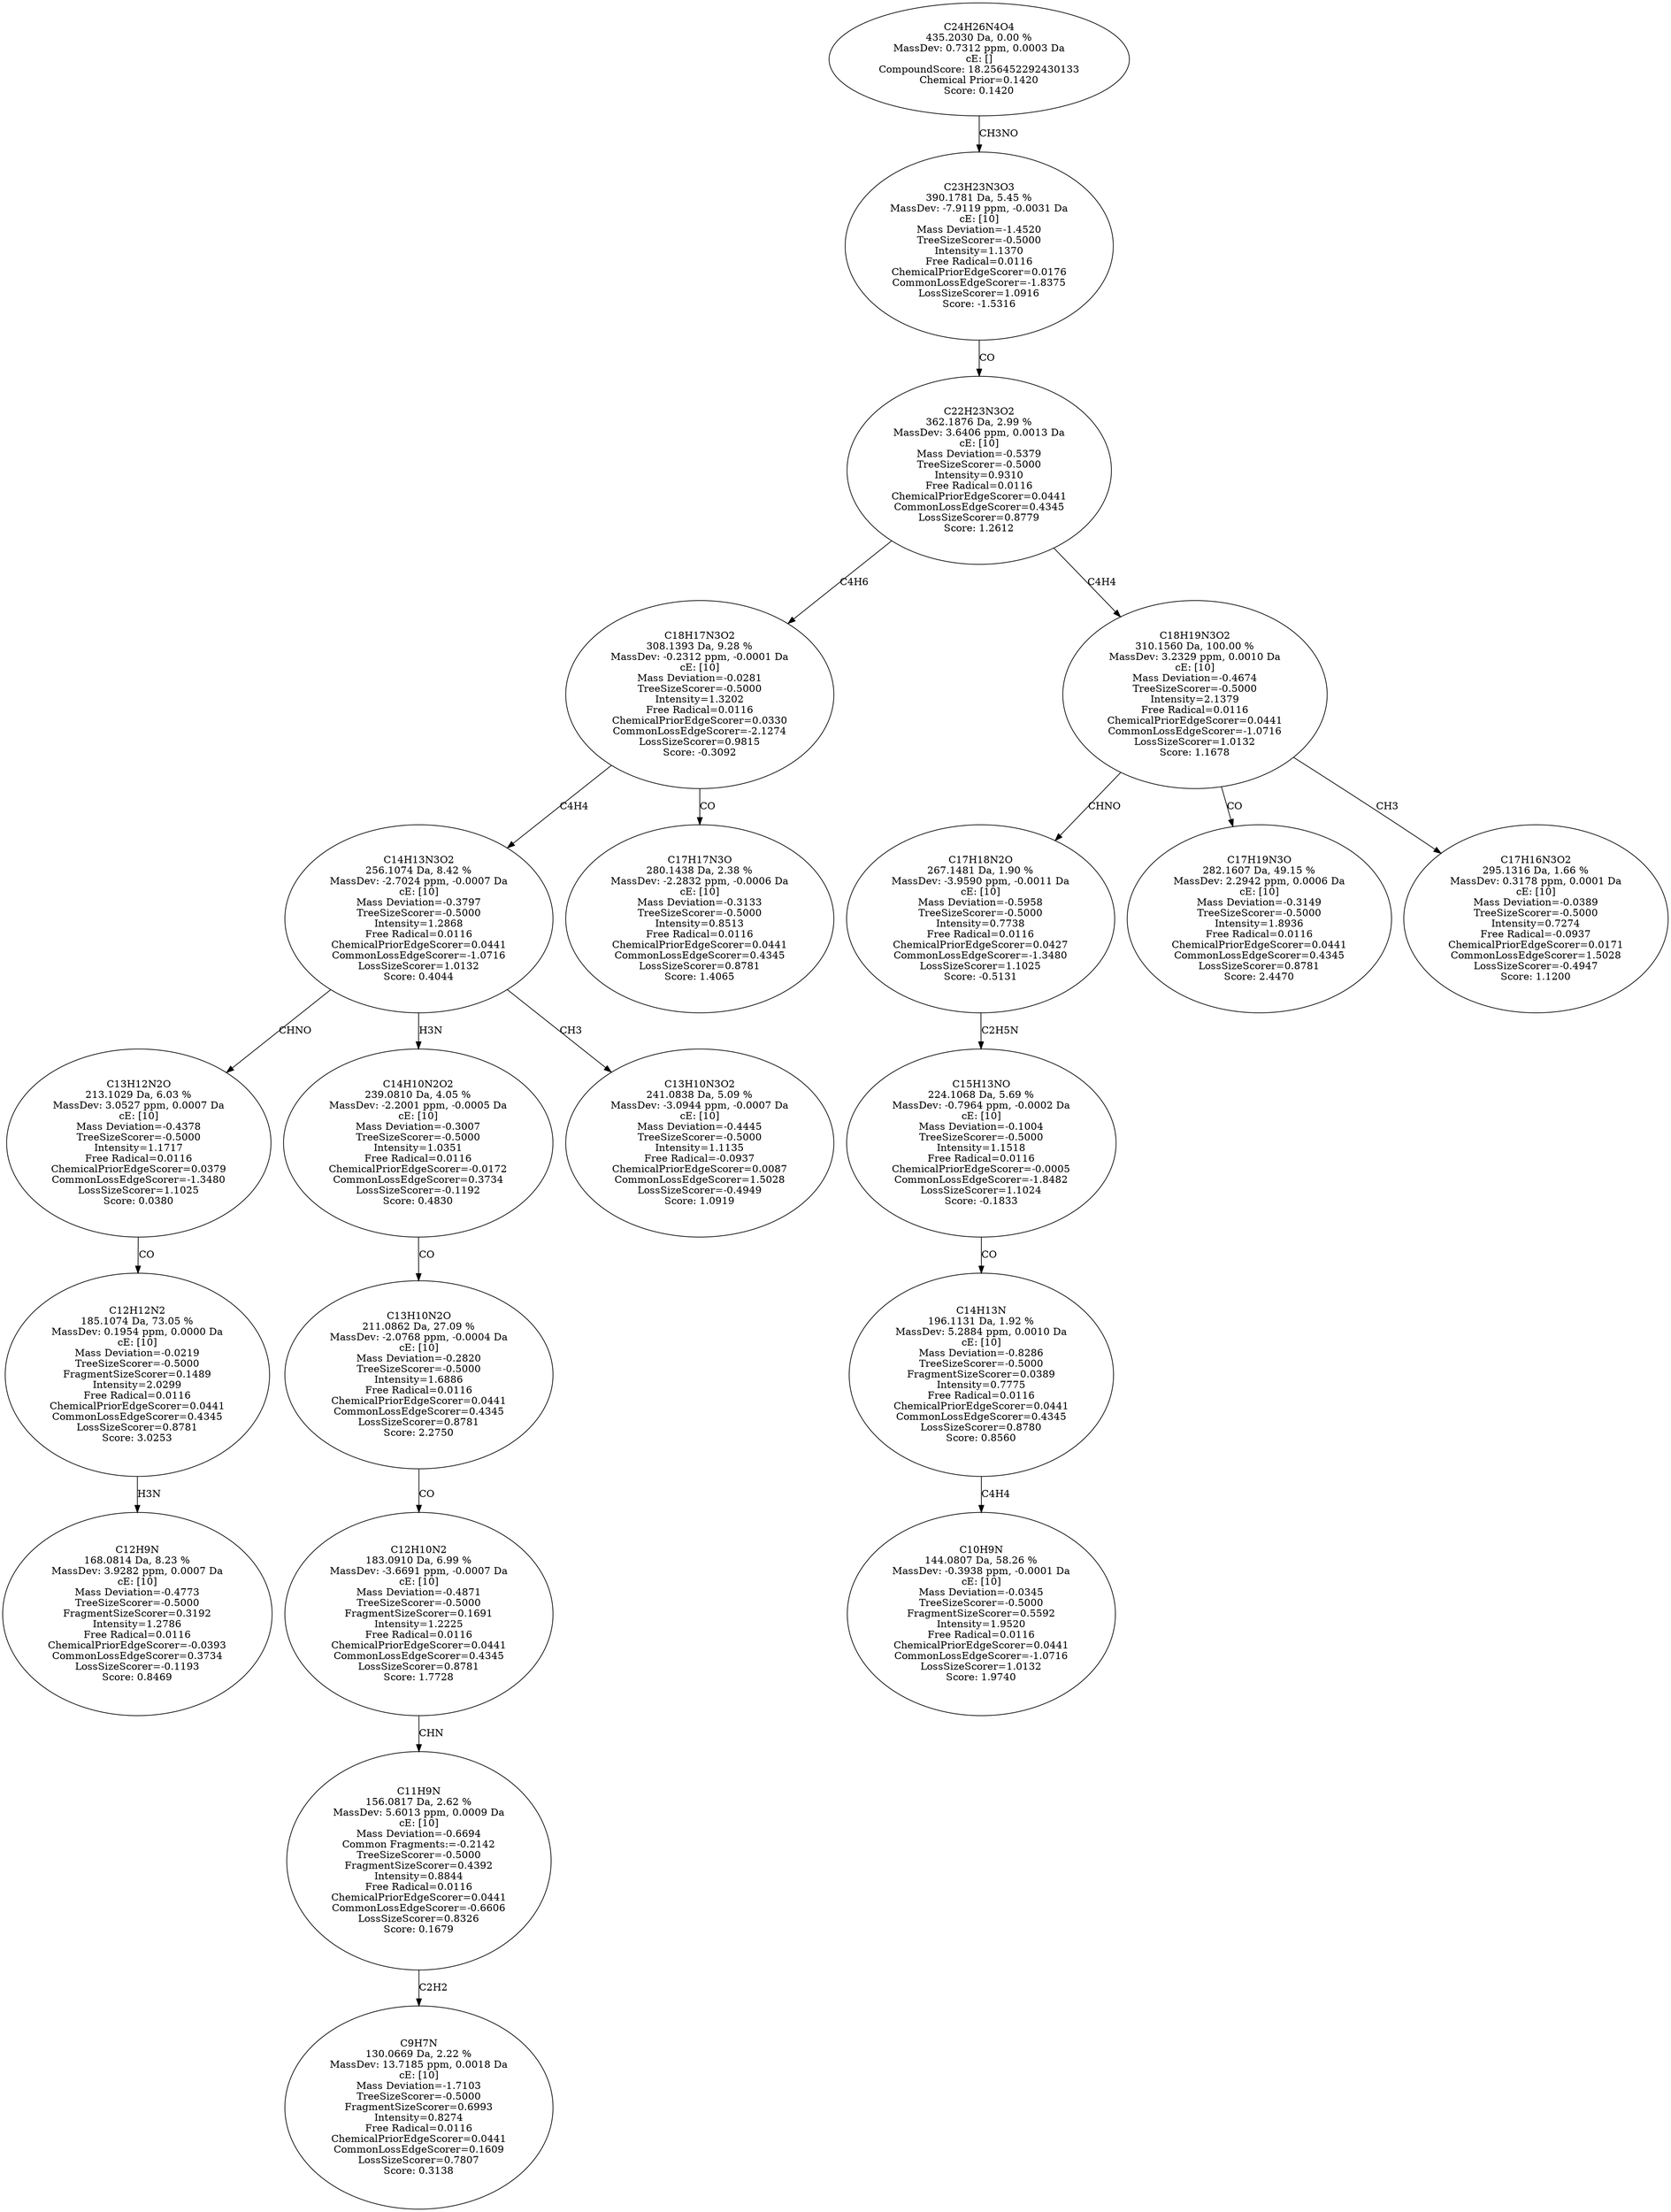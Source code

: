 strict digraph {
v1 [label="C12H9N\n168.0814 Da, 8.23 %\nMassDev: 3.9282 ppm, 0.0007 Da\ncE: [10]\nMass Deviation=-0.4773\nTreeSizeScorer=-0.5000\nFragmentSizeScorer=0.3192\nIntensity=1.2786\nFree Radical=0.0116\nChemicalPriorEdgeScorer=-0.0393\nCommonLossEdgeScorer=0.3734\nLossSizeScorer=-0.1193\nScore: 0.8469"];
v2 [label="C12H12N2\n185.1074 Da, 73.05 %\nMassDev: 0.1954 ppm, 0.0000 Da\ncE: [10]\nMass Deviation=-0.0219\nTreeSizeScorer=-0.5000\nFragmentSizeScorer=0.1489\nIntensity=2.0299\nFree Radical=0.0116\nChemicalPriorEdgeScorer=0.0441\nCommonLossEdgeScorer=0.4345\nLossSizeScorer=0.8781\nScore: 3.0253"];
v3 [label="C13H12N2O\n213.1029 Da, 6.03 %\nMassDev: 3.0527 ppm, 0.0007 Da\ncE: [10]\nMass Deviation=-0.4378\nTreeSizeScorer=-0.5000\nIntensity=1.1717\nFree Radical=0.0116\nChemicalPriorEdgeScorer=0.0379\nCommonLossEdgeScorer=-1.3480\nLossSizeScorer=1.1025\nScore: 0.0380"];
v4 [label="C9H7N\n130.0669 Da, 2.22 %\nMassDev: 13.7185 ppm, 0.0018 Da\ncE: [10]\nMass Deviation=-1.7103\nTreeSizeScorer=-0.5000\nFragmentSizeScorer=0.6993\nIntensity=0.8274\nFree Radical=0.0116\nChemicalPriorEdgeScorer=0.0441\nCommonLossEdgeScorer=0.1609\nLossSizeScorer=0.7807\nScore: 0.3138"];
v5 [label="C11H9N\n156.0817 Da, 2.62 %\nMassDev: 5.6013 ppm, 0.0009 Da\ncE: [10]\nMass Deviation=-0.6694\nCommon Fragments:=-0.2142\nTreeSizeScorer=-0.5000\nFragmentSizeScorer=0.4392\nIntensity=0.8844\nFree Radical=0.0116\nChemicalPriorEdgeScorer=0.0441\nCommonLossEdgeScorer=-0.6606\nLossSizeScorer=0.8326\nScore: 0.1679"];
v6 [label="C12H10N2\n183.0910 Da, 6.99 %\nMassDev: -3.6691 ppm, -0.0007 Da\ncE: [10]\nMass Deviation=-0.4871\nTreeSizeScorer=-0.5000\nFragmentSizeScorer=0.1691\nIntensity=1.2225\nFree Radical=0.0116\nChemicalPriorEdgeScorer=0.0441\nCommonLossEdgeScorer=0.4345\nLossSizeScorer=0.8781\nScore: 1.7728"];
v7 [label="C13H10N2O\n211.0862 Da, 27.09 %\nMassDev: -2.0768 ppm, -0.0004 Da\ncE: [10]\nMass Deviation=-0.2820\nTreeSizeScorer=-0.5000\nIntensity=1.6886\nFree Radical=0.0116\nChemicalPriorEdgeScorer=0.0441\nCommonLossEdgeScorer=0.4345\nLossSizeScorer=0.8781\nScore: 2.2750"];
v8 [label="C14H10N2O2\n239.0810 Da, 4.05 %\nMassDev: -2.2001 ppm, -0.0005 Da\ncE: [10]\nMass Deviation=-0.3007\nTreeSizeScorer=-0.5000\nIntensity=1.0351\nFree Radical=0.0116\nChemicalPriorEdgeScorer=-0.0172\nCommonLossEdgeScorer=0.3734\nLossSizeScorer=-0.1192\nScore: 0.4830"];
v9 [label="C13H10N3O2\n241.0838 Da, 5.09 %\nMassDev: -3.0944 ppm, -0.0007 Da\ncE: [10]\nMass Deviation=-0.4445\nTreeSizeScorer=-0.5000\nIntensity=1.1135\nFree Radical=-0.0937\nChemicalPriorEdgeScorer=0.0087\nCommonLossEdgeScorer=1.5028\nLossSizeScorer=-0.4949\nScore: 1.0919"];
v10 [label="C14H13N3O2\n256.1074 Da, 8.42 %\nMassDev: -2.7024 ppm, -0.0007 Da\ncE: [10]\nMass Deviation=-0.3797\nTreeSizeScorer=-0.5000\nIntensity=1.2868\nFree Radical=0.0116\nChemicalPriorEdgeScorer=0.0441\nCommonLossEdgeScorer=-1.0716\nLossSizeScorer=1.0132\nScore: 0.4044"];
v11 [label="C17H17N3O\n280.1438 Da, 2.38 %\nMassDev: -2.2832 ppm, -0.0006 Da\ncE: [10]\nMass Deviation=-0.3133\nTreeSizeScorer=-0.5000\nIntensity=0.8513\nFree Radical=0.0116\nChemicalPriorEdgeScorer=0.0441\nCommonLossEdgeScorer=0.4345\nLossSizeScorer=0.8781\nScore: 1.4065"];
v12 [label="C18H17N3O2\n308.1393 Da, 9.28 %\nMassDev: -0.2312 ppm, -0.0001 Da\ncE: [10]\nMass Deviation=-0.0281\nTreeSizeScorer=-0.5000\nIntensity=1.3202\nFree Radical=0.0116\nChemicalPriorEdgeScorer=0.0330\nCommonLossEdgeScorer=-2.1274\nLossSizeScorer=0.9815\nScore: -0.3092"];
v13 [label="C10H9N\n144.0807 Da, 58.26 %\nMassDev: -0.3938 ppm, -0.0001 Da\ncE: [10]\nMass Deviation=-0.0345\nTreeSizeScorer=-0.5000\nFragmentSizeScorer=0.5592\nIntensity=1.9520\nFree Radical=0.0116\nChemicalPriorEdgeScorer=0.0441\nCommonLossEdgeScorer=-1.0716\nLossSizeScorer=1.0132\nScore: 1.9740"];
v14 [label="C14H13N\n196.1131 Da, 1.92 %\nMassDev: 5.2884 ppm, 0.0010 Da\ncE: [10]\nMass Deviation=-0.8286\nTreeSizeScorer=-0.5000\nFragmentSizeScorer=0.0389\nIntensity=0.7775\nFree Radical=0.0116\nChemicalPriorEdgeScorer=0.0441\nCommonLossEdgeScorer=0.4345\nLossSizeScorer=0.8780\nScore: 0.8560"];
v15 [label="C15H13NO\n224.1068 Da, 5.69 %\nMassDev: -0.7964 ppm, -0.0002 Da\ncE: [10]\nMass Deviation=-0.1004\nTreeSizeScorer=-0.5000\nIntensity=1.1518\nFree Radical=0.0116\nChemicalPriorEdgeScorer=-0.0005\nCommonLossEdgeScorer=-1.8482\nLossSizeScorer=1.1024\nScore: -0.1833"];
v16 [label="C17H18N2O\n267.1481 Da, 1.90 %\nMassDev: -3.9590 ppm, -0.0011 Da\ncE: [10]\nMass Deviation=-0.5958\nTreeSizeScorer=-0.5000\nIntensity=0.7738\nFree Radical=0.0116\nChemicalPriorEdgeScorer=0.0427\nCommonLossEdgeScorer=-1.3480\nLossSizeScorer=1.1025\nScore: -0.5131"];
v17 [label="C17H19N3O\n282.1607 Da, 49.15 %\nMassDev: 2.2942 ppm, 0.0006 Da\ncE: [10]\nMass Deviation=-0.3149\nTreeSizeScorer=-0.5000\nIntensity=1.8936\nFree Radical=0.0116\nChemicalPriorEdgeScorer=0.0441\nCommonLossEdgeScorer=0.4345\nLossSizeScorer=0.8781\nScore: 2.4470"];
v18 [label="C17H16N3O2\n295.1316 Da, 1.66 %\nMassDev: 0.3178 ppm, 0.0001 Da\ncE: [10]\nMass Deviation=-0.0389\nTreeSizeScorer=-0.5000\nIntensity=0.7274\nFree Radical=-0.0937\nChemicalPriorEdgeScorer=0.0171\nCommonLossEdgeScorer=1.5028\nLossSizeScorer=-0.4947\nScore: 1.1200"];
v19 [label="C18H19N3O2\n310.1560 Da, 100.00 %\nMassDev: 3.2329 ppm, 0.0010 Da\ncE: [10]\nMass Deviation=-0.4674\nTreeSizeScorer=-0.5000\nIntensity=2.1379\nFree Radical=0.0116\nChemicalPriorEdgeScorer=0.0441\nCommonLossEdgeScorer=-1.0716\nLossSizeScorer=1.0132\nScore: 1.1678"];
v20 [label="C22H23N3O2\n362.1876 Da, 2.99 %\nMassDev: 3.6406 ppm, 0.0013 Da\ncE: [10]\nMass Deviation=-0.5379\nTreeSizeScorer=-0.5000\nIntensity=0.9310\nFree Radical=0.0116\nChemicalPriorEdgeScorer=0.0441\nCommonLossEdgeScorer=0.4345\nLossSizeScorer=0.8779\nScore: 1.2612"];
v21 [label="C23H23N3O3\n390.1781 Da, 5.45 %\nMassDev: -7.9119 ppm, -0.0031 Da\ncE: [10]\nMass Deviation=-1.4520\nTreeSizeScorer=-0.5000\nIntensity=1.1370\nFree Radical=0.0116\nChemicalPriorEdgeScorer=0.0176\nCommonLossEdgeScorer=-1.8375\nLossSizeScorer=1.0916\nScore: -1.5316"];
v22 [label="C24H26N4O4\n435.2030 Da, 0.00 %\nMassDev: 0.7312 ppm, 0.0003 Da\ncE: []\nCompoundScore: 18.256452292430133\nChemical Prior=0.1420\nScore: 0.1420"];
v2 -> v1 [label="H3N"];
v3 -> v2 [label="CO"];
v10 -> v3 [label="CHNO"];
v5 -> v4 [label="C2H2"];
v6 -> v5 [label="CHN"];
v7 -> v6 [label="CO"];
v8 -> v7 [label="CO"];
v10 -> v8 [label="H3N"];
v10 -> v9 [label="CH3"];
v12 -> v10 [label="C4H4"];
v12 -> v11 [label="CO"];
v20 -> v12 [label="C4H6"];
v14 -> v13 [label="C4H4"];
v15 -> v14 [label="CO"];
v16 -> v15 [label="C2H5N"];
v19 -> v16 [label="CHNO"];
v19 -> v17 [label="CO"];
v19 -> v18 [label="CH3"];
v20 -> v19 [label="C4H4"];
v21 -> v20 [label="CO"];
v22 -> v21 [label="CH3NO"];
}